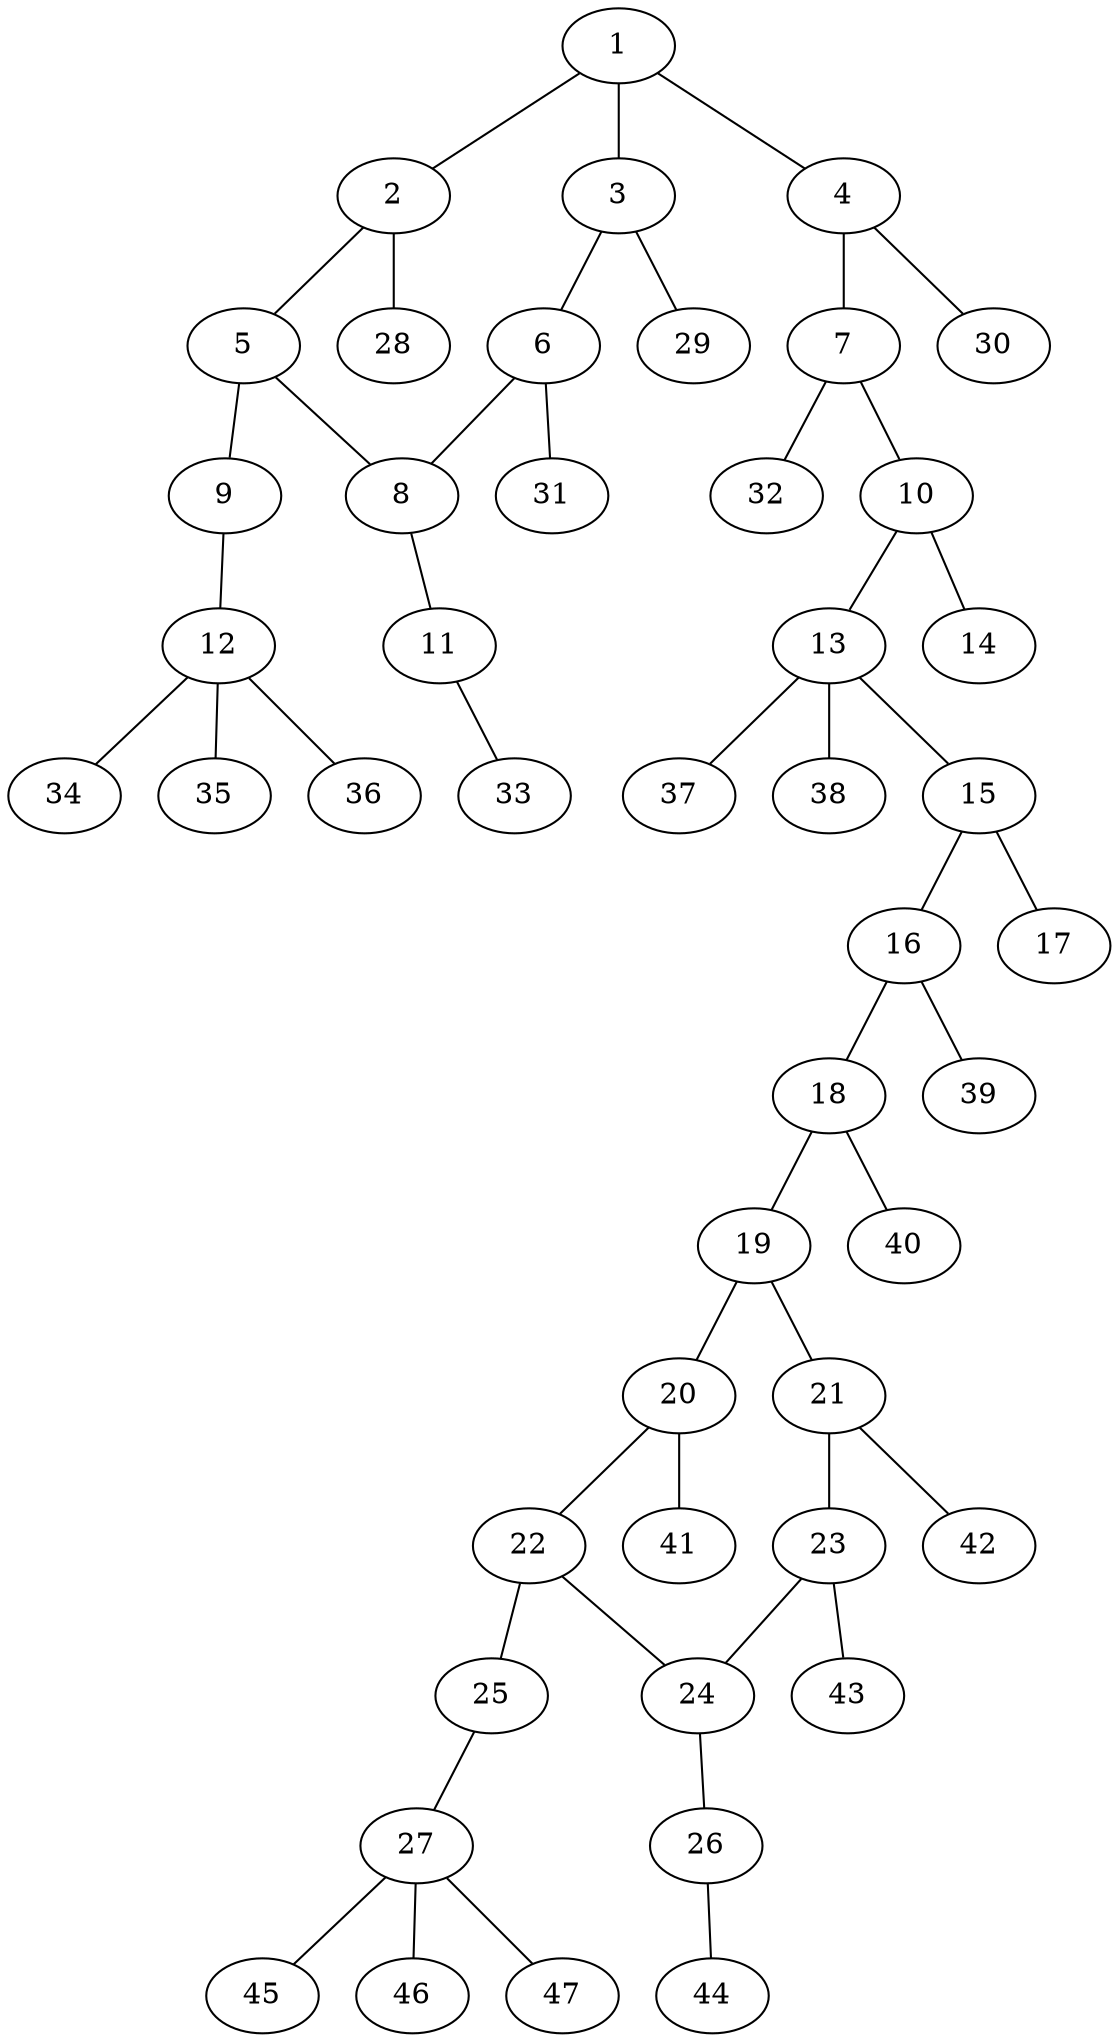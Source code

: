 graph molecule_3603 {
	1	 [chem=C];
	2	 [chem=C];
	1 -- 2	 [valence=2];
	3	 [chem=C];
	1 -- 3	 [valence=1];
	4	 [chem=C];
	1 -- 4	 [valence=1];
	5	 [chem=C];
	2 -- 5	 [valence=1];
	28	 [chem=H];
	2 -- 28	 [valence=1];
	6	 [chem=C];
	3 -- 6	 [valence=2];
	29	 [chem=H];
	3 -- 29	 [valence=1];
	7	 [chem=C];
	4 -- 7	 [valence=2];
	30	 [chem=H];
	4 -- 30	 [valence=1];
	8	 [chem=C];
	5 -- 8	 [valence=2];
	9	 [chem=O];
	5 -- 9	 [valence=1];
	6 -- 8	 [valence=1];
	31	 [chem=H];
	6 -- 31	 [valence=1];
	10	 [chem=C];
	7 -- 10	 [valence=1];
	32	 [chem=H];
	7 -- 32	 [valence=1];
	11	 [chem=O];
	8 -- 11	 [valence=1];
	12	 [chem=C];
	9 -- 12	 [valence=1];
	13	 [chem=C];
	10 -- 13	 [valence=1];
	14	 [chem=O];
	10 -- 14	 [valence=2];
	33	 [chem=H];
	11 -- 33	 [valence=1];
	34	 [chem=H];
	12 -- 34	 [valence=1];
	35	 [chem=H];
	12 -- 35	 [valence=1];
	36	 [chem=H];
	12 -- 36	 [valence=1];
	15	 [chem=C];
	13 -- 15	 [valence=1];
	37	 [chem=H];
	13 -- 37	 [valence=1];
	38	 [chem=H];
	13 -- 38	 [valence=1];
	16	 [chem=C];
	15 -- 16	 [valence=1];
	17	 [chem=O];
	15 -- 17	 [valence=2];
	18	 [chem=C];
	16 -- 18	 [valence=2];
	39	 [chem=H];
	16 -- 39	 [valence=1];
	19	 [chem=C];
	18 -- 19	 [valence=1];
	40	 [chem=H];
	18 -- 40	 [valence=1];
	20	 [chem=C];
	19 -- 20	 [valence=2];
	21	 [chem=C];
	19 -- 21	 [valence=1];
	22	 [chem=C];
	20 -- 22	 [valence=1];
	41	 [chem=H];
	20 -- 41	 [valence=1];
	23	 [chem=C];
	21 -- 23	 [valence=2];
	42	 [chem=H];
	21 -- 42	 [valence=1];
	24	 [chem=C];
	22 -- 24	 [valence=2];
	25	 [chem=O];
	22 -- 25	 [valence=1];
	23 -- 24	 [valence=1];
	43	 [chem=H];
	23 -- 43	 [valence=1];
	26	 [chem=O];
	24 -- 26	 [valence=1];
	27	 [chem=C];
	25 -- 27	 [valence=1];
	44	 [chem=H];
	26 -- 44	 [valence=1];
	45	 [chem=H];
	27 -- 45	 [valence=1];
	46	 [chem=H];
	27 -- 46	 [valence=1];
	47	 [chem=H];
	27 -- 47	 [valence=1];
}
